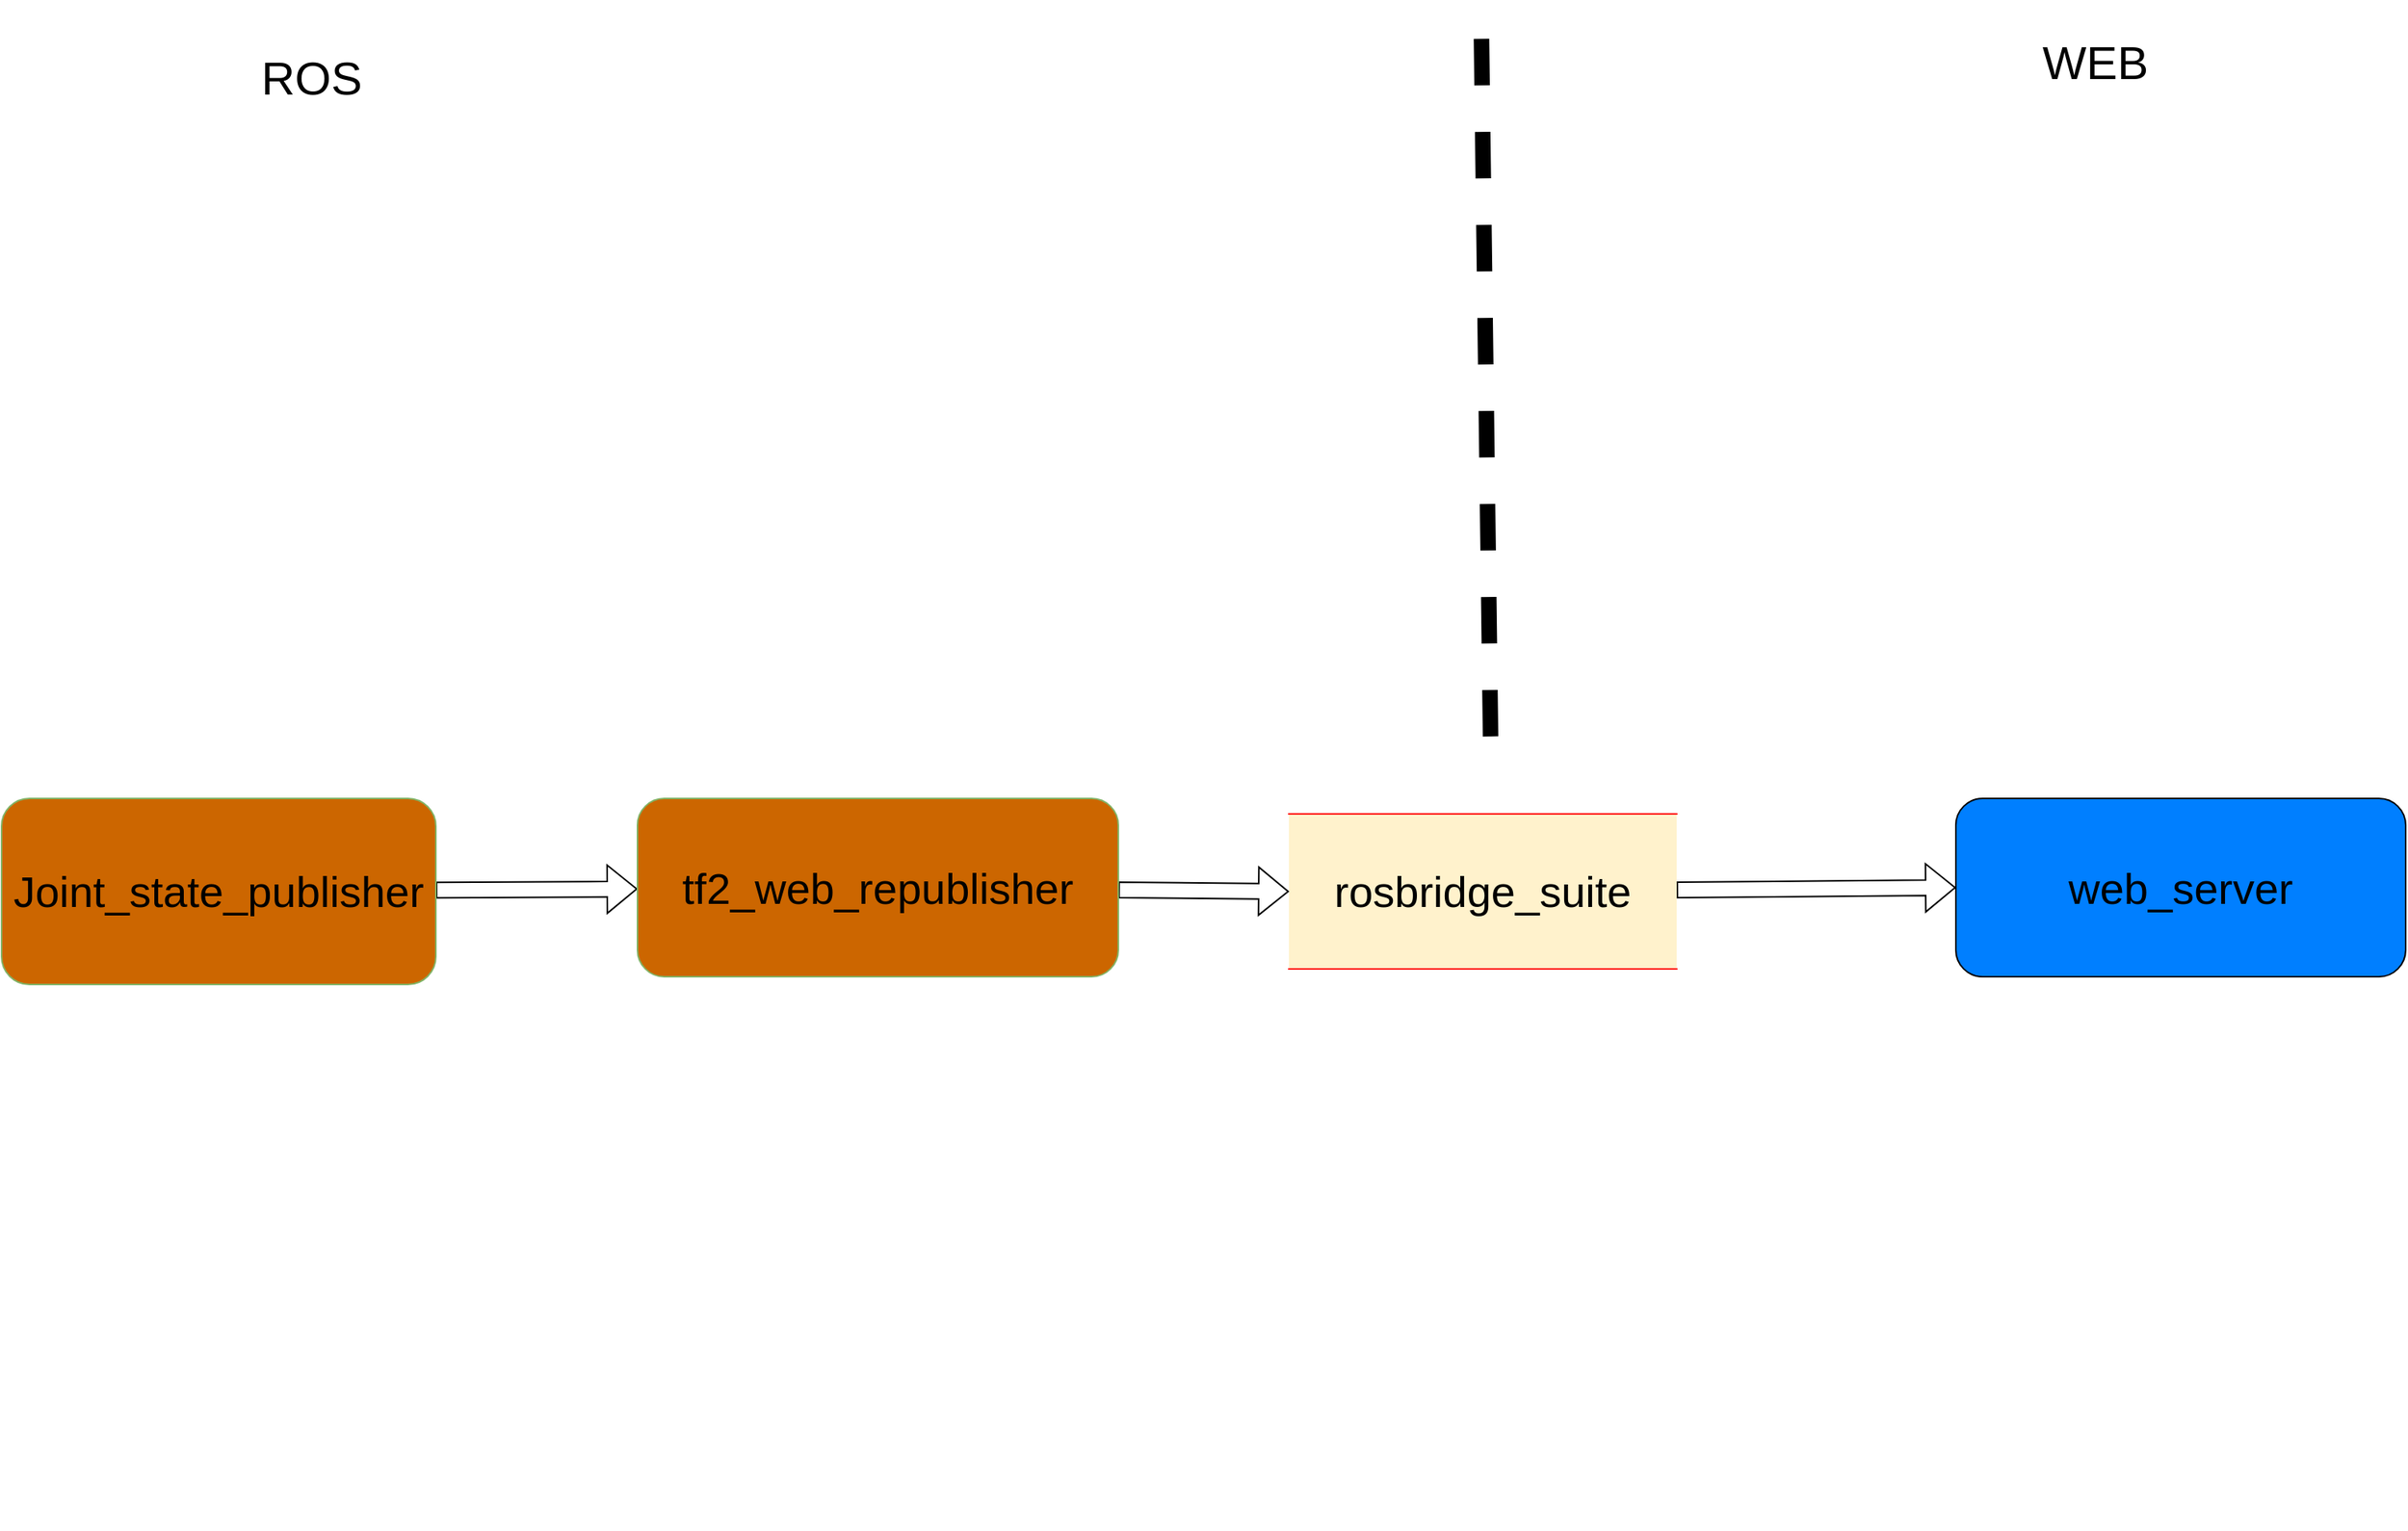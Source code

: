 <mxfile version="24.2.8" type="github">
  <diagram name="Page-1" id="e56a1550-8fbb-45ad-956c-1786394a9013">
    <mxGraphModel dx="4431" dy="1762" grid="1" gridSize="10" guides="1" tooltips="1" connect="1" arrows="1" fold="1" page="1" pageScale="1" pageWidth="1400" pageHeight="850" background="none" math="0" shadow="0">
      <root>
        <mxCell id="0" />
        <mxCell id="1" parent="0" />
        <mxCell id="gxd-PTRi7FBvzgeo4Brn-54" value="" style="edgeStyle=none;rounded=0;orthogonalLoop=1;jettySize=auto;html=1;entryX=0;entryY=0.5;entryDx=0;entryDy=0;shape=flexArrow;" edge="1" parent="1" source="gxd-PTRi7FBvzgeo4Brn-16" target="gxd-PTRi7FBvzgeo4Brn-35">
          <mxGeometry relative="1" as="geometry">
            <mxPoint x="960" y="615.976" as="targetPoint" />
          </mxGeometry>
        </mxCell>
        <mxCell id="gxd-PTRi7FBvzgeo4Brn-16" value="rosbridge_suite" style="shape=partialRectangle;whiteSpace=wrap;html=1;left=0;right=0;fillColor=#FFF2CC;fontSize=28;strokeColor=#FF0000;" vertex="1" parent="1">
          <mxGeometry x="670" y="550" width="250" height="100" as="geometry" />
        </mxCell>
        <mxCell id="gxd-PTRi7FBvzgeo4Brn-17" value="" style="endArrow=none;dashed=1;html=1;rounded=0;fontSize=28;" edge="1" parent="1">
          <mxGeometry width="50" height="50" relative="1" as="geometry">
            <mxPoint x="798.75" y="1010" as="sourcePoint" />
            <mxPoint x="798.75" y="1010" as="targetPoint" />
          </mxGeometry>
        </mxCell>
        <mxCell id="gxd-PTRi7FBvzgeo4Brn-49" value="" style="edgeStyle=none;rounded=0;orthogonalLoop=1;jettySize=auto;html=1;shape=flexArrow;" edge="1" parent="1" source="gxd-PTRi7FBvzgeo4Brn-32" target="gxd-PTRi7FBvzgeo4Brn-33">
          <mxGeometry relative="1" as="geometry" />
        </mxCell>
        <mxCell id="gxd-PTRi7FBvzgeo4Brn-32" value="Joint_state_publisher" style="rounded=1;whiteSpace=wrap;html=1;fontSize=28;fillColor=#CC6600;strokeColor=#82b366;" vertex="1" parent="1">
          <mxGeometry x="-160" y="540" width="280" height="120" as="geometry" />
        </mxCell>
        <mxCell id="gxd-PTRi7FBvzgeo4Brn-50" style="edgeStyle=none;rounded=0;orthogonalLoop=1;jettySize=auto;html=1;entryX=0;entryY=0.5;entryDx=0;entryDy=0;shape=flexArrow;" edge="1" parent="1" source="gxd-PTRi7FBvzgeo4Brn-33" target="gxd-PTRi7FBvzgeo4Brn-16">
          <mxGeometry relative="1" as="geometry" />
        </mxCell>
        <mxCell id="gxd-PTRi7FBvzgeo4Brn-33" value="tf2_web_republisher" style="rounded=1;whiteSpace=wrap;html=1;fontSize=28;fillColor=#CC6600;strokeColor=#82b366;" vertex="1" parent="1">
          <mxGeometry x="250" y="540" width="310" height="115" as="geometry" />
        </mxCell>
        <mxCell id="gxd-PTRi7FBvzgeo4Brn-35" value="web_server" style="rounded=1;whiteSpace=wrap;html=1;fontSize=28;fillColor=#007FFF;" vertex="1" parent="1">
          <mxGeometry x="1100" y="540" width="290" height="115" as="geometry" />
        </mxCell>
        <mxCell id="gxd-PTRi7FBvzgeo4Brn-56" value="" style="endArrow=none;dashed=1;html=1;rounded=0;strokeWidth=10;" edge="1" parent="1">
          <mxGeometry width="50" height="50" relative="1" as="geometry">
            <mxPoint x="800" y="500" as="sourcePoint" />
            <mxPoint x="793.89" y="30" as="targetPoint" />
          </mxGeometry>
        </mxCell>
        <mxCell id="gxd-PTRi7FBvzgeo4Brn-58" value="ROS" style="text;strokeColor=none;align=center;fillColor=none;html=1;verticalAlign=middle;whiteSpace=wrap;rounded=0;fontSize=30;" vertex="1" parent="1">
          <mxGeometry x="10" y="60" width="60" height="30" as="geometry" />
        </mxCell>
        <mxCell id="gxd-PTRi7FBvzgeo4Brn-59" value="WEB" style="text;strokeColor=none;align=center;fillColor=none;html=1;verticalAlign=middle;whiteSpace=wrap;rounded=0;fontSize=30;" vertex="1" parent="1">
          <mxGeometry x="1160" y="50" width="60" height="30" as="geometry" />
        </mxCell>
      </root>
    </mxGraphModel>
  </diagram>
</mxfile>

